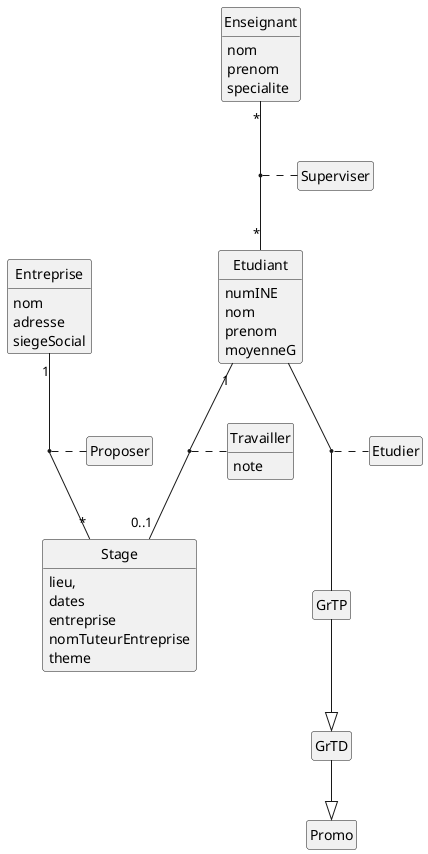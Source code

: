 @startuml TD3.1.1
'--------------------------------
' Parametres pour le dessin
'--------------------------------
hide circle
hide empty members
hide empty methods
'--------------------------------

'usecase recenser as "Recenser les demandes de stage"

class Entreprise {
  nom
  adresse
  siegeSocial
}

class Etudiant {
  numINE
  nom
  prenom
  moyenneG
}

class Enseignant {
  nom
  prenom
  specialite
}

class Stage {
  lieu,
  dates
  entreprise
  nomTuteurEntreprise
  theme
}

class GrTP {
  
}

class GrTD {
  
}

class Promo {
  
}

class Proposer {
  
}

class Travailler {
  note
}

class Etudier {
  
}

class Superviser {
  
}

GrTP --|> GrTD
GrTD --|> Promo

Etudiant -- GrTP

Enseignant "*" -- "*" Etudiant

Entreprise "1" -- "*" Stage
Etudiant "1" -- "0..1" Stage

(Etudiant, GrTP) . Etudier
(Entreprise, Stage) . Proposer
(Etudiant, Stage) . Travailler
(Enseignant, Etudiant) . Superviser



@enduml
